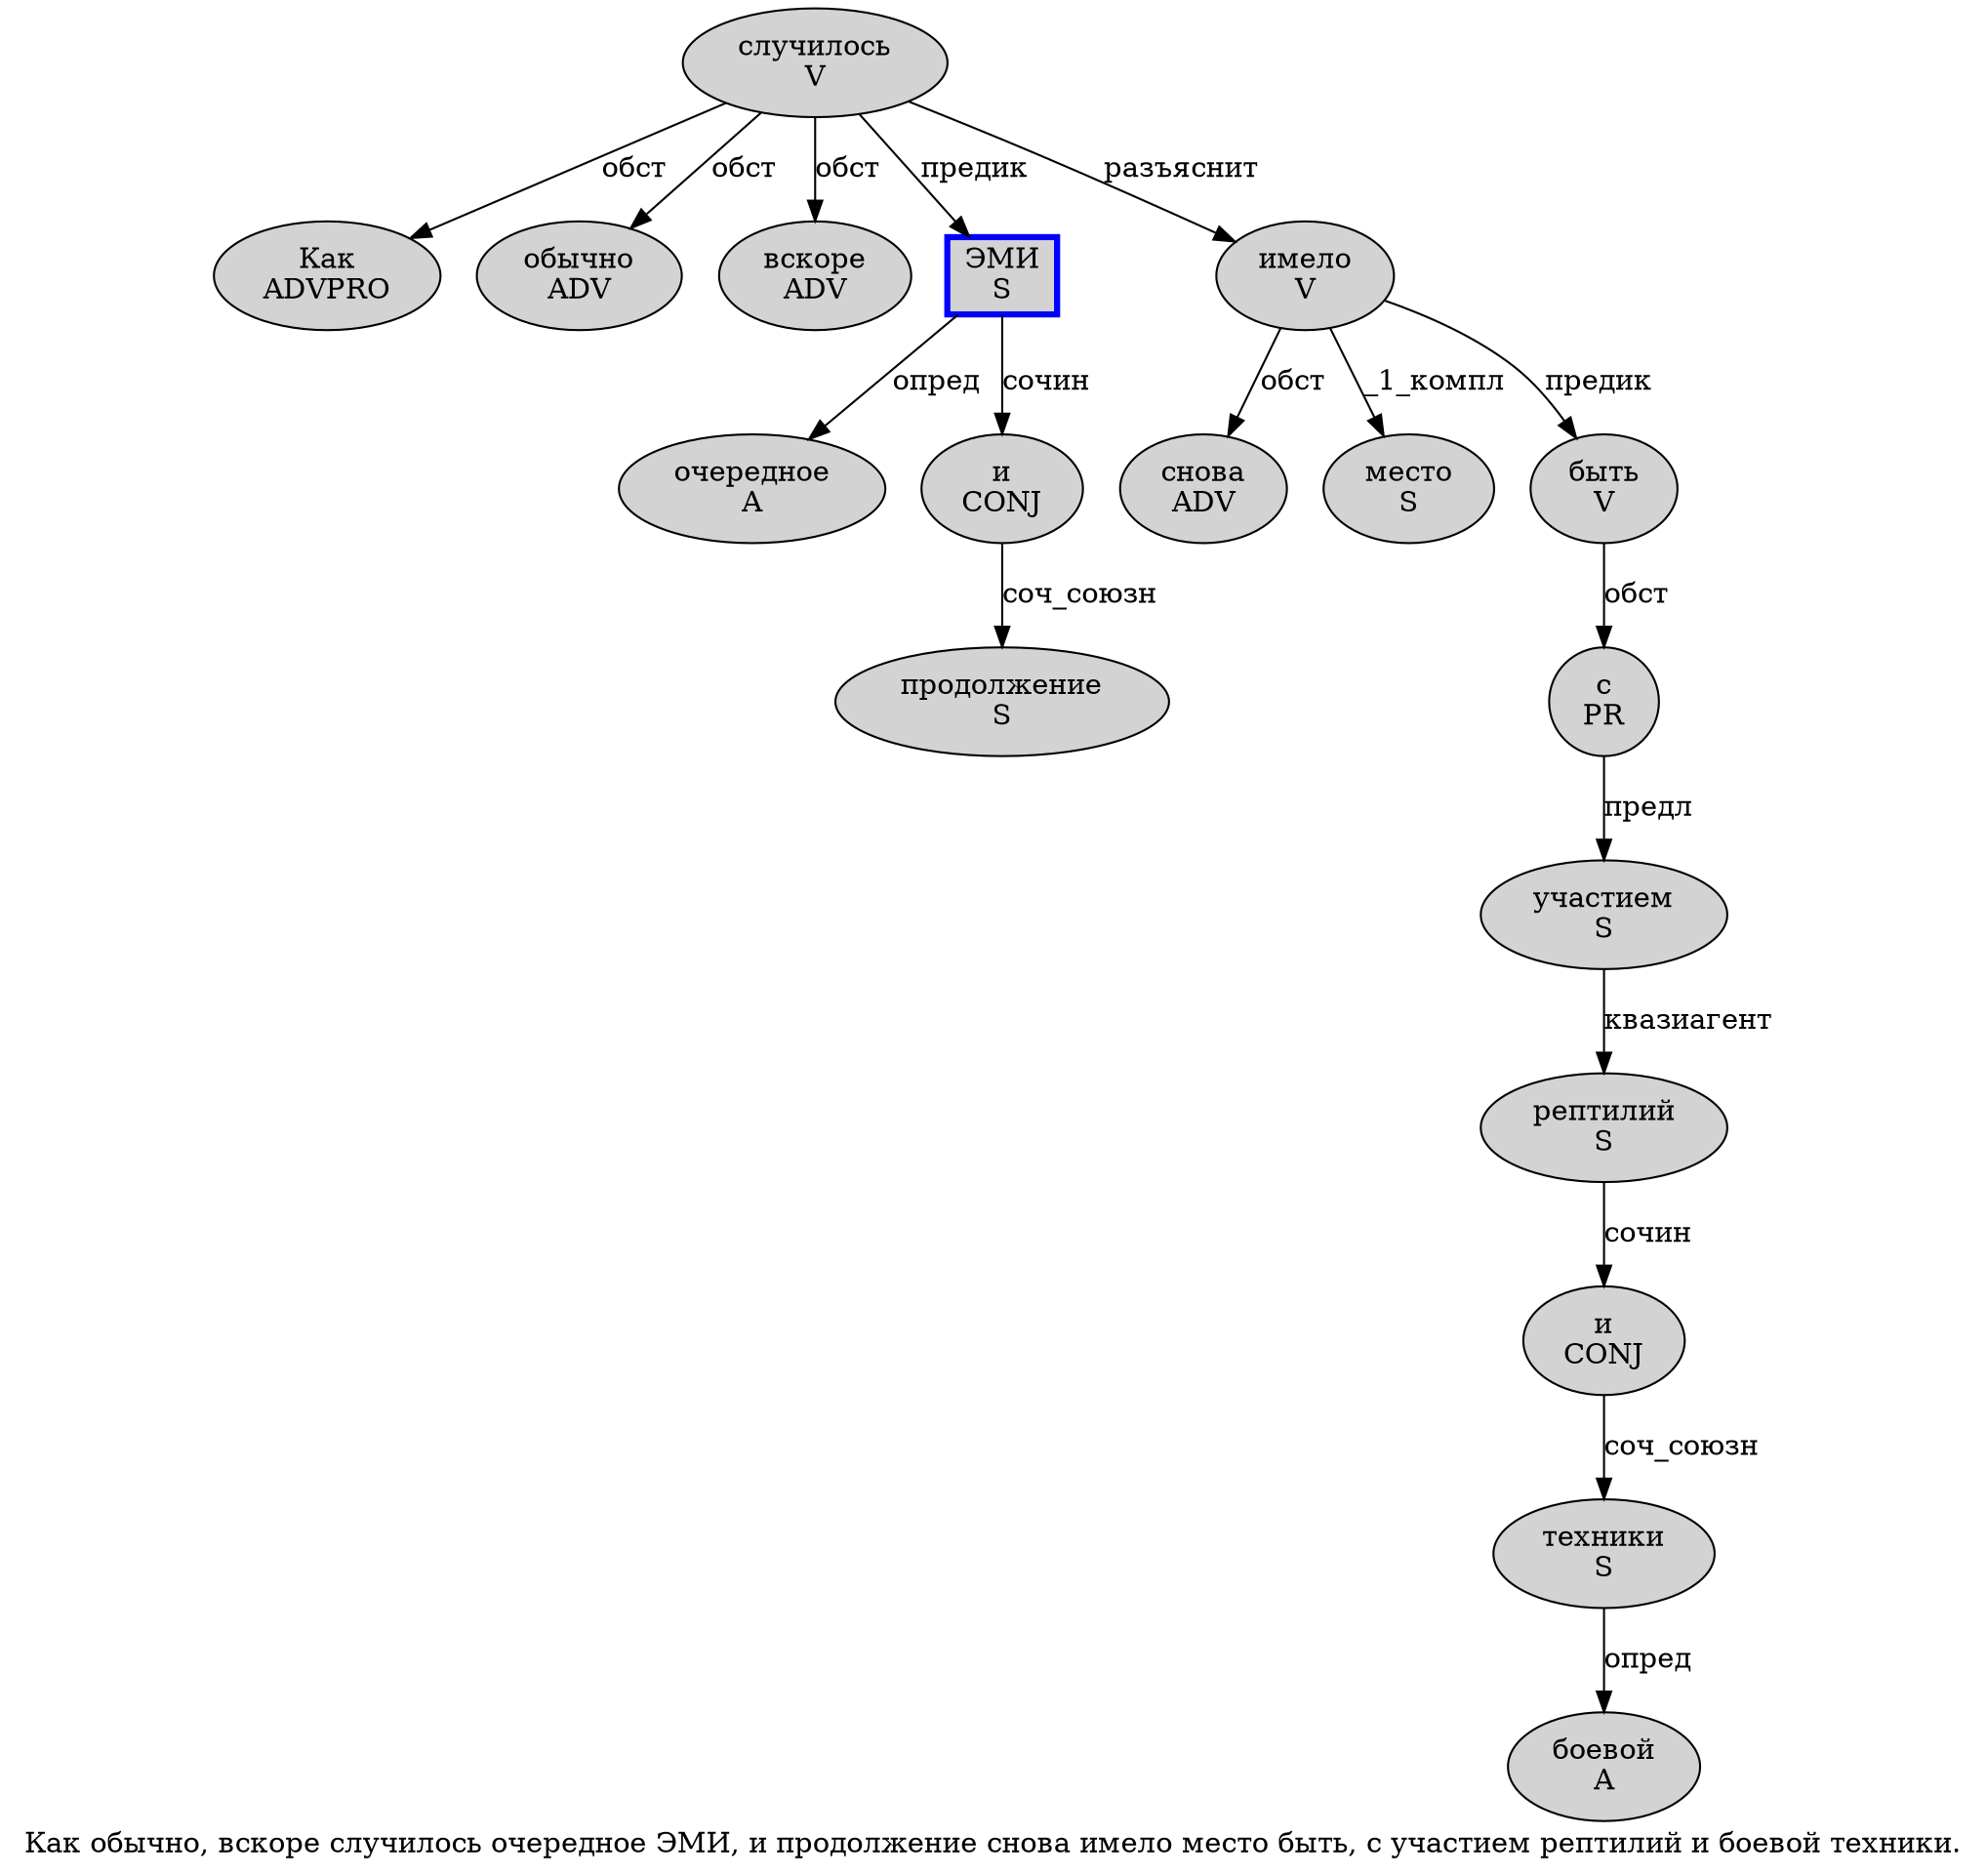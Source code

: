 digraph SENTENCE_4787 {
	graph [label="Как обычно, вскоре случилось очередное ЭМИ, и продолжение снова имело место быть, с участием рептилий и боевой техники."]
	node [style=filled]
		0 [label="Как
ADVPRO" color="" fillcolor=lightgray penwidth=1 shape=ellipse]
		1 [label="обычно
ADV" color="" fillcolor=lightgray penwidth=1 shape=ellipse]
		3 [label="вскоре
ADV" color="" fillcolor=lightgray penwidth=1 shape=ellipse]
		4 [label="случилось
V" color="" fillcolor=lightgray penwidth=1 shape=ellipse]
		5 [label="очередное
A" color="" fillcolor=lightgray penwidth=1 shape=ellipse]
		6 [label="ЭМИ
S" color=blue fillcolor=lightgray penwidth=3 shape=box]
		8 [label="и
CONJ" color="" fillcolor=lightgray penwidth=1 shape=ellipse]
		9 [label="продолжение
S" color="" fillcolor=lightgray penwidth=1 shape=ellipse]
		10 [label="снова
ADV" color="" fillcolor=lightgray penwidth=1 shape=ellipse]
		11 [label="имело
V" color="" fillcolor=lightgray penwidth=1 shape=ellipse]
		12 [label="место
S" color="" fillcolor=lightgray penwidth=1 shape=ellipse]
		13 [label="быть
V" color="" fillcolor=lightgray penwidth=1 shape=ellipse]
		15 [label="с
PR" color="" fillcolor=lightgray penwidth=1 shape=ellipse]
		16 [label="участием
S" color="" fillcolor=lightgray penwidth=1 shape=ellipse]
		17 [label="рептилий
S" color="" fillcolor=lightgray penwidth=1 shape=ellipse]
		18 [label="и
CONJ" color="" fillcolor=lightgray penwidth=1 shape=ellipse]
		19 [label="боевой
A" color="" fillcolor=lightgray penwidth=1 shape=ellipse]
		20 [label="техники
S" color="" fillcolor=lightgray penwidth=1 shape=ellipse]
			18 -> 20 [label="соч_союзн"]
			4 -> 0 [label="обст"]
			4 -> 1 [label="обст"]
			4 -> 3 [label="обст"]
			4 -> 6 [label="предик"]
			4 -> 11 [label="разъяснит"]
			13 -> 15 [label="обст"]
			20 -> 19 [label="опред"]
			17 -> 18 [label="сочин"]
			8 -> 9 [label="соч_союзн"]
			11 -> 10 [label="обст"]
			11 -> 12 [label="_1_компл"]
			11 -> 13 [label="предик"]
			6 -> 5 [label="опред"]
			6 -> 8 [label="сочин"]
			16 -> 17 [label="квазиагент"]
			15 -> 16 [label="предл"]
}